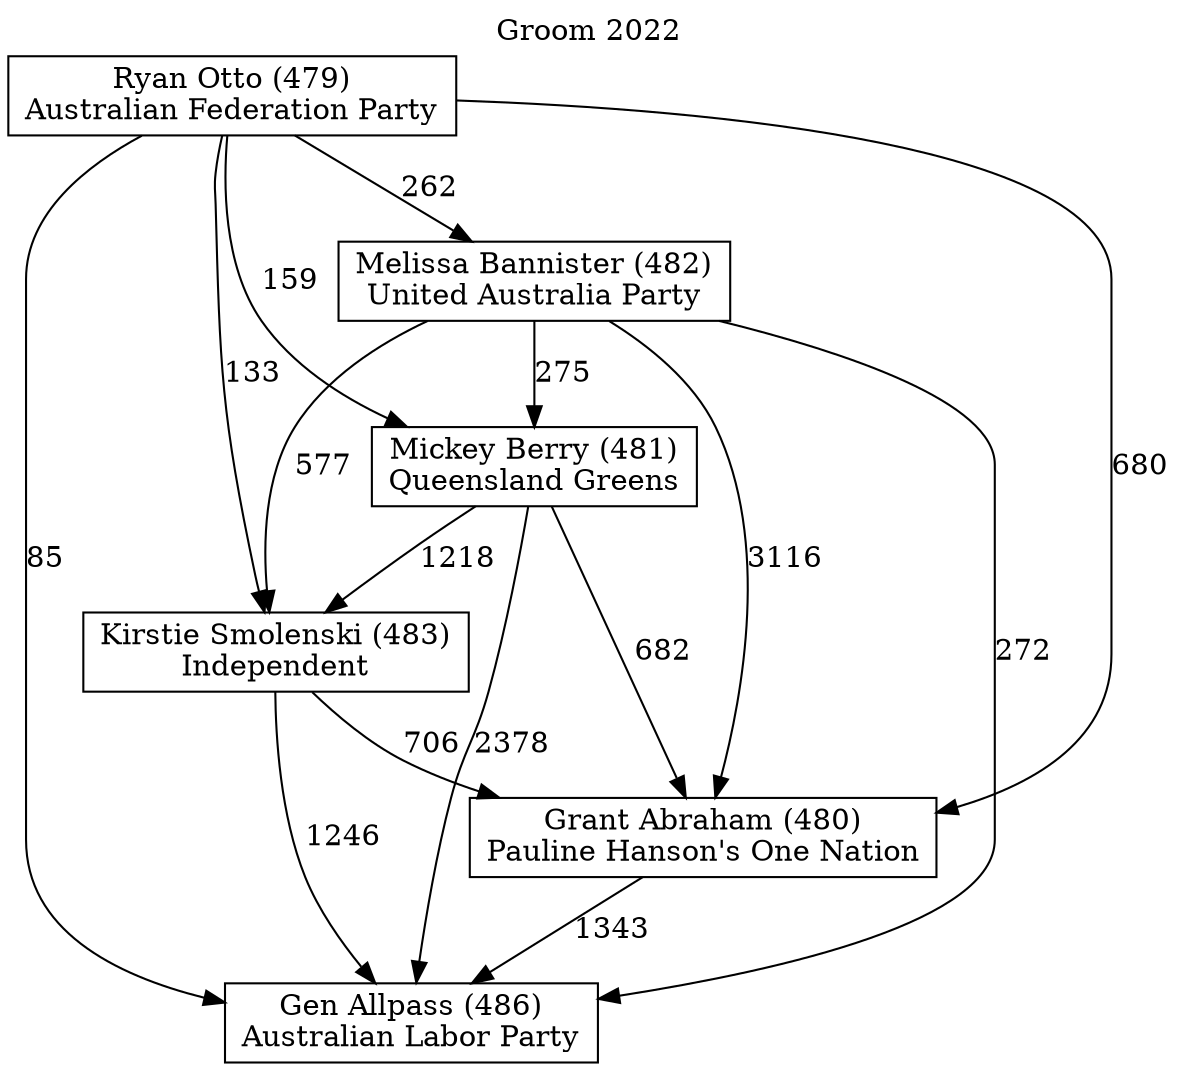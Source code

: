 // House preference flow
digraph "Gen Allpass (486)_Groom_2022" {
	graph [label="Groom 2022" labelloc=t mclimit=10]
	node [shape=box]
	"Gen Allpass (486)" [label="Gen Allpass (486)
Australian Labor Party"]
	"Grant Abraham (480)" [label="Grant Abraham (480)
Pauline Hanson's One Nation"]
	"Kirstie Smolenski (483)" [label="Kirstie Smolenski (483)
Independent"]
	"Mickey Berry (481)" [label="Mickey Berry (481)
Queensland Greens"]
	"Melissa Bannister (482)" [label="Melissa Bannister (482)
United Australia Party"]
	"Ryan Otto (479)" [label="Ryan Otto (479)
Australian Federation Party"]
	"Grant Abraham (480)" -> "Gen Allpass (486)" [label=1343]
	"Kirstie Smolenski (483)" -> "Grant Abraham (480)" [label=706]
	"Mickey Berry (481)" -> "Kirstie Smolenski (483)" [label=1218]
	"Melissa Bannister (482)" -> "Mickey Berry (481)" [label=275]
	"Ryan Otto (479)" -> "Melissa Bannister (482)" [label=262]
	"Kirstie Smolenski (483)" -> "Gen Allpass (486)" [label=1246]
	"Mickey Berry (481)" -> "Gen Allpass (486)" [label=2378]
	"Melissa Bannister (482)" -> "Gen Allpass (486)" [label=272]
	"Ryan Otto (479)" -> "Gen Allpass (486)" [label=85]
	"Ryan Otto (479)" -> "Mickey Berry (481)" [label=159]
	"Melissa Bannister (482)" -> "Kirstie Smolenski (483)" [label=577]
	"Ryan Otto (479)" -> "Kirstie Smolenski (483)" [label=133]
	"Mickey Berry (481)" -> "Grant Abraham (480)" [label=682]
	"Melissa Bannister (482)" -> "Grant Abraham (480)" [label=3116]
	"Ryan Otto (479)" -> "Grant Abraham (480)" [label=680]
}
